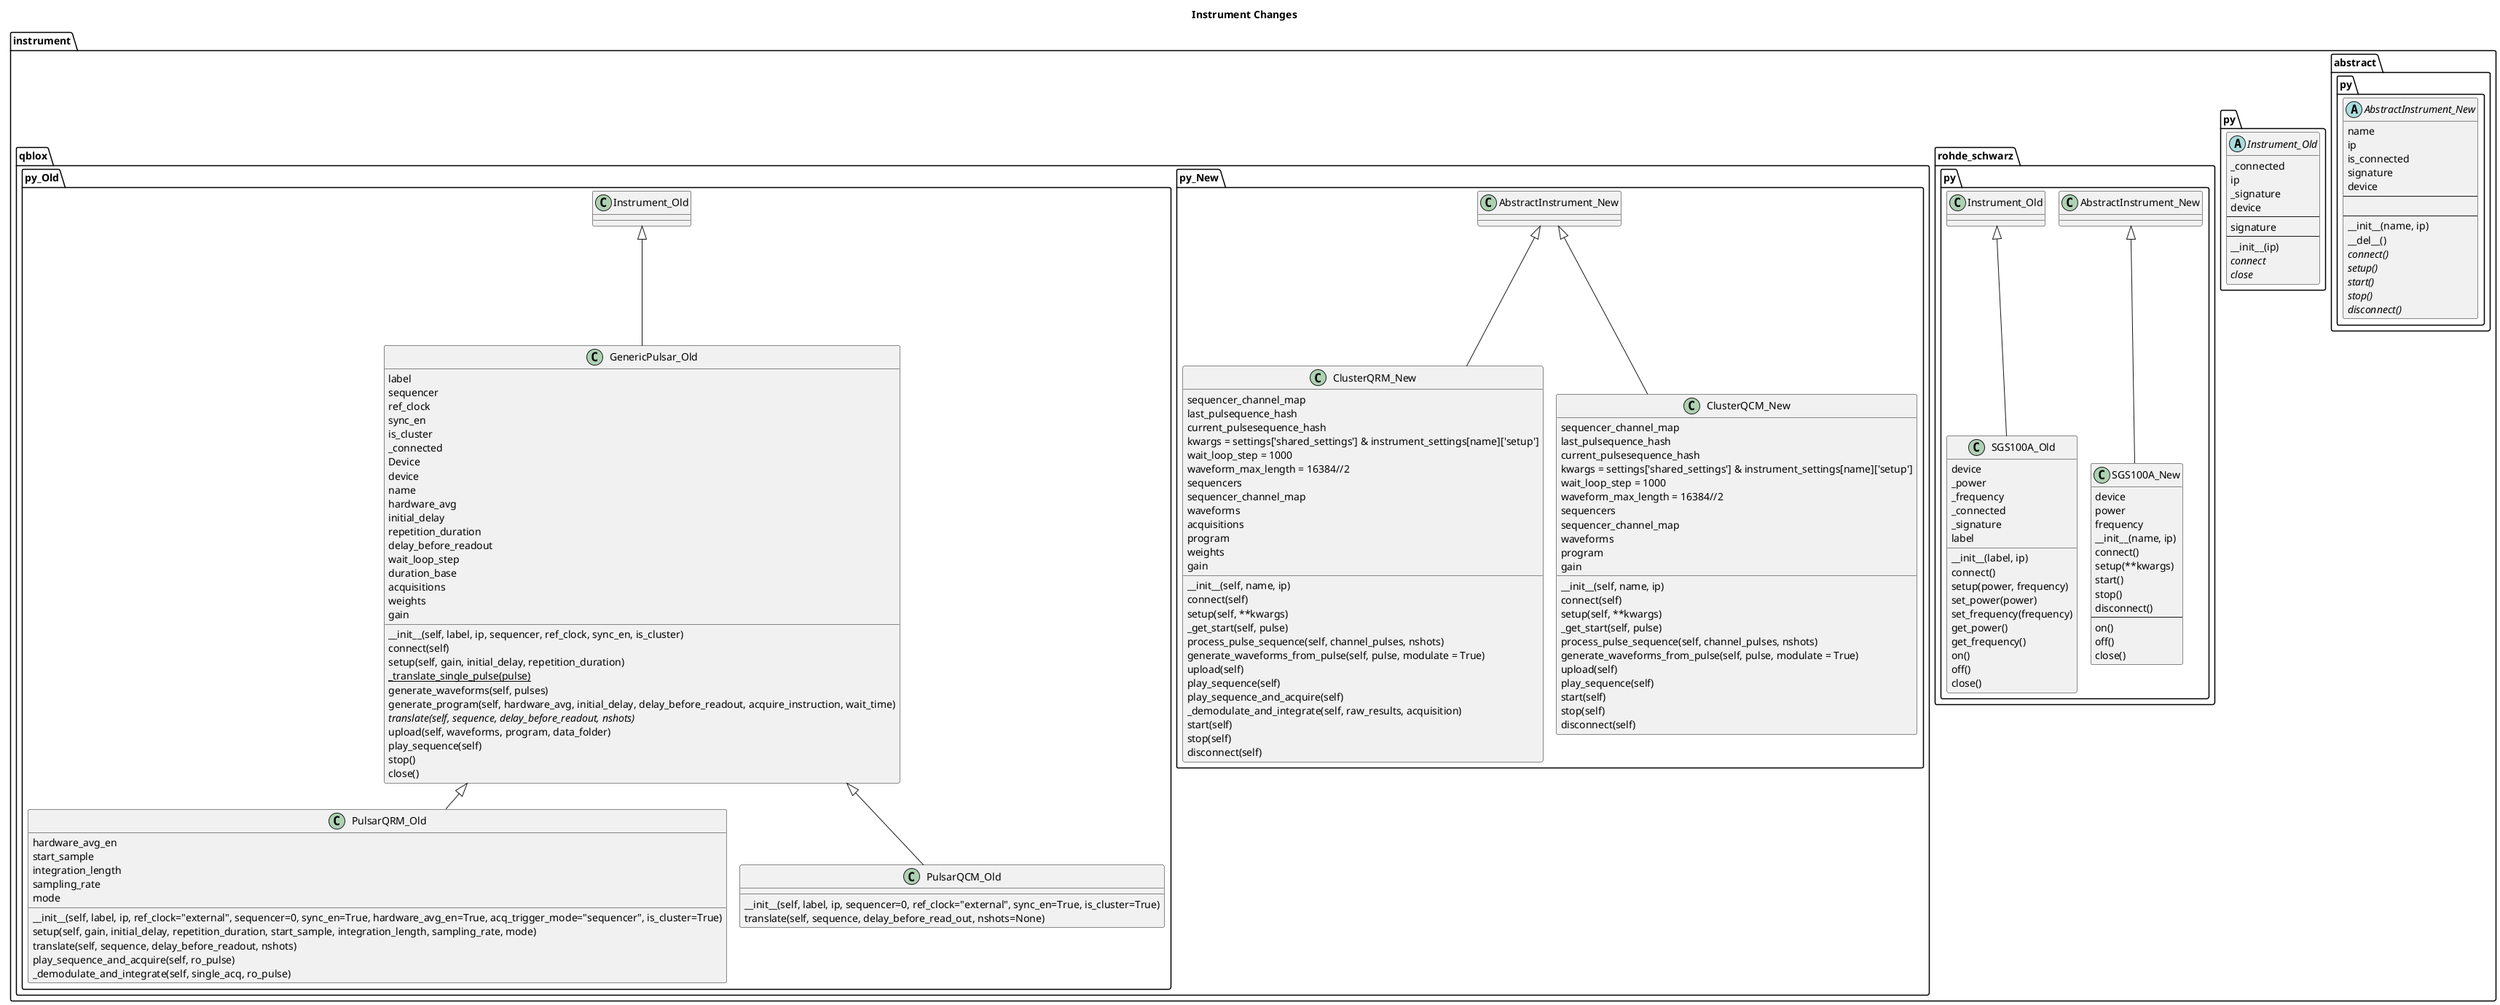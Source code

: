 @startuml Instrument_changes
!pragma layout smetana
title Instrument Changes
package instrument {
    package abstract.py {
        abstract class AbstractInstrument_New{
            name
            ip
            is_connected
            signature
            device
            --

            --
            __init__(name, ip)
            __del__()
            {abstract} connect()
            {abstract} setup()
            {abstract} start()
            {abstract} stop()
            {abstract} disconnect()
        }
    }
    package instrument.py {
        abstract class Instrument_Old{
            _connected
            ip
            _signature
            device
            --
            signature
            --
            __init__(ip)
            {abstract} connect
            {abstract} close
        }
    }
    package rohde_schwarz.py {
        class SGS100A_New extends AbstractInstrument_New{
            device
            power
            frequency
            __init__(name, ip)
            connect()
            setup(**kwargs)
            start()
            stop()
            disconnect()
            --
            on()
            off()
            close()
        }
        class SGS100A_Old extends Instrument_Old{
            device
            _power
            _frequency
            _connected
            _signature
            label
            __init__(label, ip)
            connect()
            setup(power, frequency)
            set_power(power)
            set_frequency(frequency)
            get_power()
            get_frequency()
            on()
            off()
            close()
        }
    }
    package qblox.py_New {
        class ClusterQRM_New extends AbstractInstrument_New{
            sequencer_channel_map
            last_pulsequence_hash
            current_pulsesequence_hash
            kwargs = settings['shared_settings'] & instrument_settings[name]['setup']
            wait_loop_step = 1000
            waveform_max_length = 16384//2
            sequencers
            sequencer_channel_map
            waveforms
            acquisitions
            program
            weights
            gain
            __init__(self, name, ip)
            connect(self)
            setup(self, **kwargs)
            _get_start(self, pulse)
            process_pulse_sequence(self, channel_pulses, nshots)
            generate_waveforms_from_pulse(self, pulse, modulate = True)
            upload(self)
            play_sequence(self)
            play_sequence_and_acquire(self)
            _demodulate_and_integrate(self, raw_results, acquisition)
            start(self)
            stop(self)
            disconnect(self)
        }
        class ClusterQCM_New extends AbstractInstrument_New{
            sequencer_channel_map
            last_pulsequence_hash
            current_pulsesequence_hash
            kwargs = settings['shared_settings'] & instrument_settings[name]['setup']
            wait_loop_step = 1000
            waveform_max_length = 16384//2
            sequencers
            sequencer_channel_map
            waveforms
            program
            gain
            __init__(self, name, ip)
            connect(self)
            setup(self, **kwargs)
            _get_start(self, pulse)
            process_pulse_sequence(self, channel_pulses, nshots)
            generate_waveforms_from_pulse(self, pulse, modulate = True)
            upload(self)
            play_sequence(self)
            start(self)
            stop(self)
            disconnect(self)
        }
    }
    package qblox.py_Old {
        class GenericPulsar_Old extends Instrument_Old{
            label
            sequencer
            ref_clock
            sync_en
            is_cluster
            _connected
            Device
            device
            name
            hardware_avg
            initial_delay
            repetition_duration
            delay_before_readout
            wait_loop_step
            duration_base
            acquisitions
            weights
            gain
            __init__(self, label, ip, sequencer, ref_clock, sync_en, is_cluster)
            connect(self)
            setup(self, gain, initial_delay, repetition_duration)
            {static} _translate_single_pulse(pulse)
            generate_waveforms(self, pulses)
            generate_program(self, hardware_avg, initial_delay, delay_before_readout, acquire_instruction, wait_time)
            {abstract} translate(self, sequence, delay_before_readout, nshots)
            upload(self, waveforms, program, data_folder)
            play_sequence(self)
            stop()
            close()
        }
        class PulsarQRM_Old extends GenericPulsar_Old{
            hardware_avg_en
            start_sample
            integration_length
            sampling_rate
            mode
            __init__(self, label, ip, ref_clock="external", sequencer=0, sync_en=True, hardware_avg_en=True, acq_trigger_mode="sequencer", is_cluster=True)
            setup(self, gain, initial_delay, repetition_duration, start_sample, integration_length, sampling_rate, mode)
            translate(self, sequence, delay_before_readout, nshots)
            play_sequence_and_acquire(self, ro_pulse)
            _demodulate_and_integrate(self, single_acq, ro_pulse)
        }   
        class PulsarQCM_Old extends GenericPulsar_Old{
            __init__(self, label, ip, sequencer=0, ref_clock="external", sync_en=True, is_cluster=True)
            translate(self, sequence, delay_before_read_out, nshots=None)
        }
    }
}


'hide members

@enduml